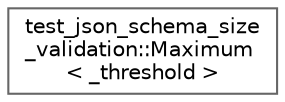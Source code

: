 digraph "类继承关系图"
{
 // LATEX_PDF_SIZE
  bgcolor="transparent";
  edge [fontname=Helvetica,fontsize=10,labelfontname=Helvetica,labelfontsize=10];
  node [fontname=Helvetica,fontsize=10,shape=box,height=0.2,width=0.4];
  rankdir="LR";
  Node0 [id="Node000000",label="test_json_schema_size\l_validation::Maximum\l\< _threshold \>",height=0.2,width=0.4,color="grey40", fillcolor="white", style="filled",URL="$structtest__json__schema__size__validation_1_1_maximum.html",tooltip=" "];
}
